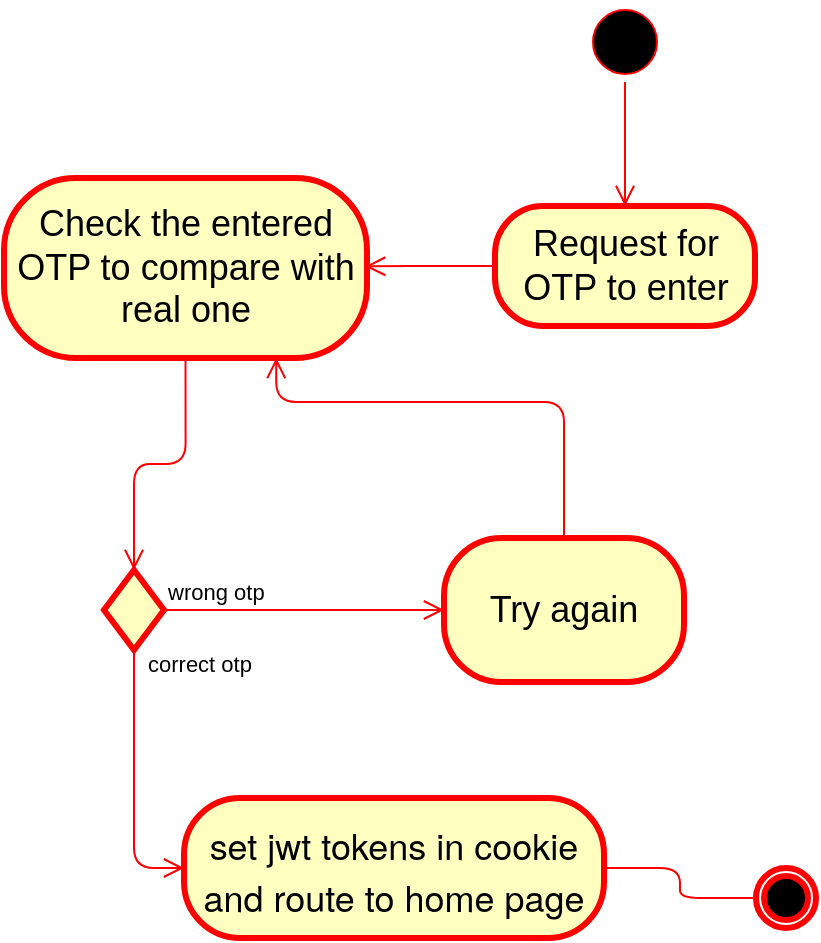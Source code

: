 <mxfile>
    <diagram id="Bhd3IBa_CPYxDMrwoToQ" name="Page-1">
        <mxGraphModel dx="594" dy="647" grid="1" gridSize="10" guides="1" tooltips="1" connect="1" arrows="1" fold="1" page="1" pageScale="1" pageWidth="850" pageHeight="1100" math="0" shadow="0">
            <root>
                <mxCell id="0"/>
                <mxCell id="1" parent="0"/>
                <mxCell id="2" value="" style="ellipse;html=1;shape=startState;fillColor=#000000;strokeColor=#ff0000;" parent="1" vertex="1">
                    <mxGeometry x="400.5" y="32" width="40" height="40" as="geometry"/>
                </mxCell>
                <mxCell id="3" value="" style="edgeStyle=orthogonalEdgeStyle;html=1;verticalAlign=bottom;endArrow=open;endSize=8;strokeColor=#ff0000;" parent="1" source="2" edge="1">
                    <mxGeometry relative="1" as="geometry">
                        <mxPoint x="420.5" y="134" as="targetPoint"/>
                        <mxPoint x="420.5" y="64" as="sourcePoint"/>
                    </mxGeometry>
                </mxCell>
                <mxCell id="4" value="&lt;span style=&quot;font-size: 18px;&quot;&gt;Request for OTP to enter&lt;/span&gt;" style="rounded=1;whiteSpace=wrap;html=1;arcSize=40;fontColor=#000000;fillColor=#ffffc0;strokeColor=#ff0000;strokeWidth=3;" parent="1" vertex="1">
                    <mxGeometry x="355.5" y="134" width="130" height="60" as="geometry"/>
                </mxCell>
                <mxCell id="5" value="" style="edgeStyle=orthogonalEdgeStyle;html=1;verticalAlign=bottom;endArrow=open;endSize=8;strokeColor=#ff0000;entryX=0.995;entryY=0.491;entryDx=0;entryDy=0;entryPerimeter=0;" parent="1" source="4" target="6" edge="1">
                    <mxGeometry relative="1" as="geometry">
                        <mxPoint x="259.5" y="164" as="targetPoint"/>
                        <Array as="points"/>
                    </mxGeometry>
                </mxCell>
                <mxCell id="6" value="Check the entered OTP to compare with real one" style="rounded=1;whiteSpace=wrap;html=1;arcSize=40;fontColor=#000000;fillColor=#ffffc0;strokeColor=#ff0000;strokeWidth=3;fontSize=18;" parent="1" vertex="1">
                    <mxGeometry x="110" y="120" width="181.5" height="90" as="geometry"/>
                </mxCell>
                <mxCell id="8" value="" style="edgeStyle=orthogonalEdgeStyle;html=1;verticalAlign=bottom;endArrow=open;endSize=8;strokeColor=#ff0000;fontSize=18;startArrow=none;exitX=0.5;exitY=1;exitDx=0;exitDy=0;entryX=0.5;entryY=0;entryDx=0;entryDy=0;" parent="1" source="6" target="17" edge="1">
                    <mxGeometry relative="1" as="geometry">
                        <mxPoint x="178.556" y="310" as="targetPoint"/>
                        <mxPoint x="310.5" y="248.0" as="sourcePoint"/>
                    </mxGeometry>
                </mxCell>
                <mxCell id="9" value="Try again" style="rounded=1;whiteSpace=wrap;html=1;arcSize=40;fontColor=#000000;fillColor=#ffffc0;strokeColor=#ff0000;strokeWidth=3;fontSize=18;" parent="1" vertex="1">
                    <mxGeometry x="330" y="300" width="120" height="72" as="geometry"/>
                </mxCell>
                <mxCell id="10" value="" style="edgeStyle=orthogonalEdgeStyle;html=1;verticalAlign=bottom;endArrow=open;endSize=8;strokeColor=#ff0000;labelBackgroundColor=none;fontSize=18;exitX=0.5;exitY=0;exitDx=0;exitDy=0;entryX=0.75;entryY=1;entryDx=0;entryDy=0;" parent="1" source="9" target="6" edge="1">
                    <mxGeometry relative="1" as="geometry">
                        <mxPoint x="425.5" y="332" as="targetPoint"/>
                        <Array as="points">
                            <mxPoint x="390" y="232"/>
                            <mxPoint x="246" y="232"/>
                        </Array>
                    </mxGeometry>
                </mxCell>
                <mxCell id="11" value="&lt;p style=&quot;margin: 0px; font-variant-numeric: normal; font-variant-east-asian: normal; font-variant-alternates: normal; font-size-adjust: none; font-kerning: auto; font-optical-sizing: auto; font-feature-settings: normal; font-variation-settings: normal; font-variant-position: normal; font-stretch: normal; line-height: normal; font-family: &amp;quot;Helvetica Neue&amp;quot;;&quot; class=&quot;p1&quot;&gt;&lt;font style=&quot;font-size: 18px;&quot;&gt;set jwt tokens in cookie&lt;/font&gt;&lt;/p&gt;&lt;p style=&quot;margin: 0px; font-variant-numeric: normal; font-variant-east-asian: normal; font-variant-alternates: normal; font-size-adjust: none; font-kerning: auto; font-optical-sizing: auto; font-feature-settings: normal; font-variation-settings: normal; font-variant-position: normal; font-stretch: normal; line-height: normal; font-family: &amp;quot;Helvetica Neue&amp;quot;;&quot; class=&quot;p1&quot;&gt;&lt;font style=&quot;font-size: 18px;&quot;&gt;and route to home page&lt;/font&gt;&lt;/p&gt;" style="rounded=1;whiteSpace=wrap;html=1;arcSize=40;fontColor=#000000;fillColor=#ffffc0;strokeColor=#ff0000;strokeWidth=3;fontFamily=Helvetica;fontSize=18;align=center;" parent="1" vertex="1">
                    <mxGeometry x="200" y="430" width="210" height="70" as="geometry"/>
                </mxCell>
                <mxCell id="12" value="" style="edgeStyle=orthogonalEdgeStyle;html=1;verticalAlign=bottom;endArrow=none;endSize=8;strokeColor=#ff0000;labelBackgroundColor=none;fontFamily=Helvetica;fontSize=18;fontColor=#FFFFFF;" parent="1" source="11" target="13" edge="1">
                    <mxGeometry relative="1" as="geometry">
                        <mxPoint x="548.0" y="480" as="targetPoint"/>
                        <mxPoint x="458" y="480" as="sourcePoint"/>
                    </mxGeometry>
                </mxCell>
                <mxCell id="13" value="" style="ellipse;html=1;shape=endState;fillColor=#000000;strokeColor=#ff0000;strokeWidth=3;fontFamily=Helvetica;fontSize=8;fontColor=#FFFFFF;" parent="1" vertex="1">
                    <mxGeometry x="486" y="465" width="30" height="30" as="geometry"/>
                </mxCell>
                <mxCell id="17" value="" style="rhombus;whiteSpace=wrap;html=1;fillColor=#ffffc0;strokeColor=#ff0000;strokeWidth=3;fontSize=18;" parent="1" vertex="1">
                    <mxGeometry x="160" y="316" width="30" height="40" as="geometry"/>
                </mxCell>
                <mxCell id="19" value="wrong otp" style="edgeStyle=orthogonalEdgeStyle;html=1;align=left;verticalAlign=bottom;endArrow=open;endSize=8;strokeColor=#ff0000;exitX=1;exitY=0.5;exitDx=0;exitDy=0;entryX=0;entryY=0.5;entryDx=0;entryDy=0;labelBackgroundColor=none;" parent="1" source="17" target="9" edge="1">
                    <mxGeometry x="-1" relative="1" as="geometry">
                        <mxPoint x="291.5" y="335.62" as="targetPoint"/>
                        <mxPoint x="191.5" y="335.62" as="sourcePoint"/>
                    </mxGeometry>
                </mxCell>
                <mxCell id="20" value="correct otp" style="edgeStyle=orthogonalEdgeStyle;html=1;align=left;verticalAlign=top;endArrow=open;endSize=8;strokeColor=#ff0000;exitX=0.5;exitY=1;exitDx=0;exitDy=0;entryX=0;entryY=0.5;entryDx=0;entryDy=0;labelBackgroundColor=none;" parent="1" source="17" target="11" edge="1">
                    <mxGeometry x="-1" y="8" relative="1" as="geometry">
                        <mxPoint x="174.62" y="432" as="targetPoint"/>
                        <mxPoint x="174.62" y="372" as="sourcePoint"/>
                        <mxPoint x="-3" y="-6" as="offset"/>
                    </mxGeometry>
                </mxCell>
            </root>
        </mxGraphModel>
    </diagram>
</mxfile>